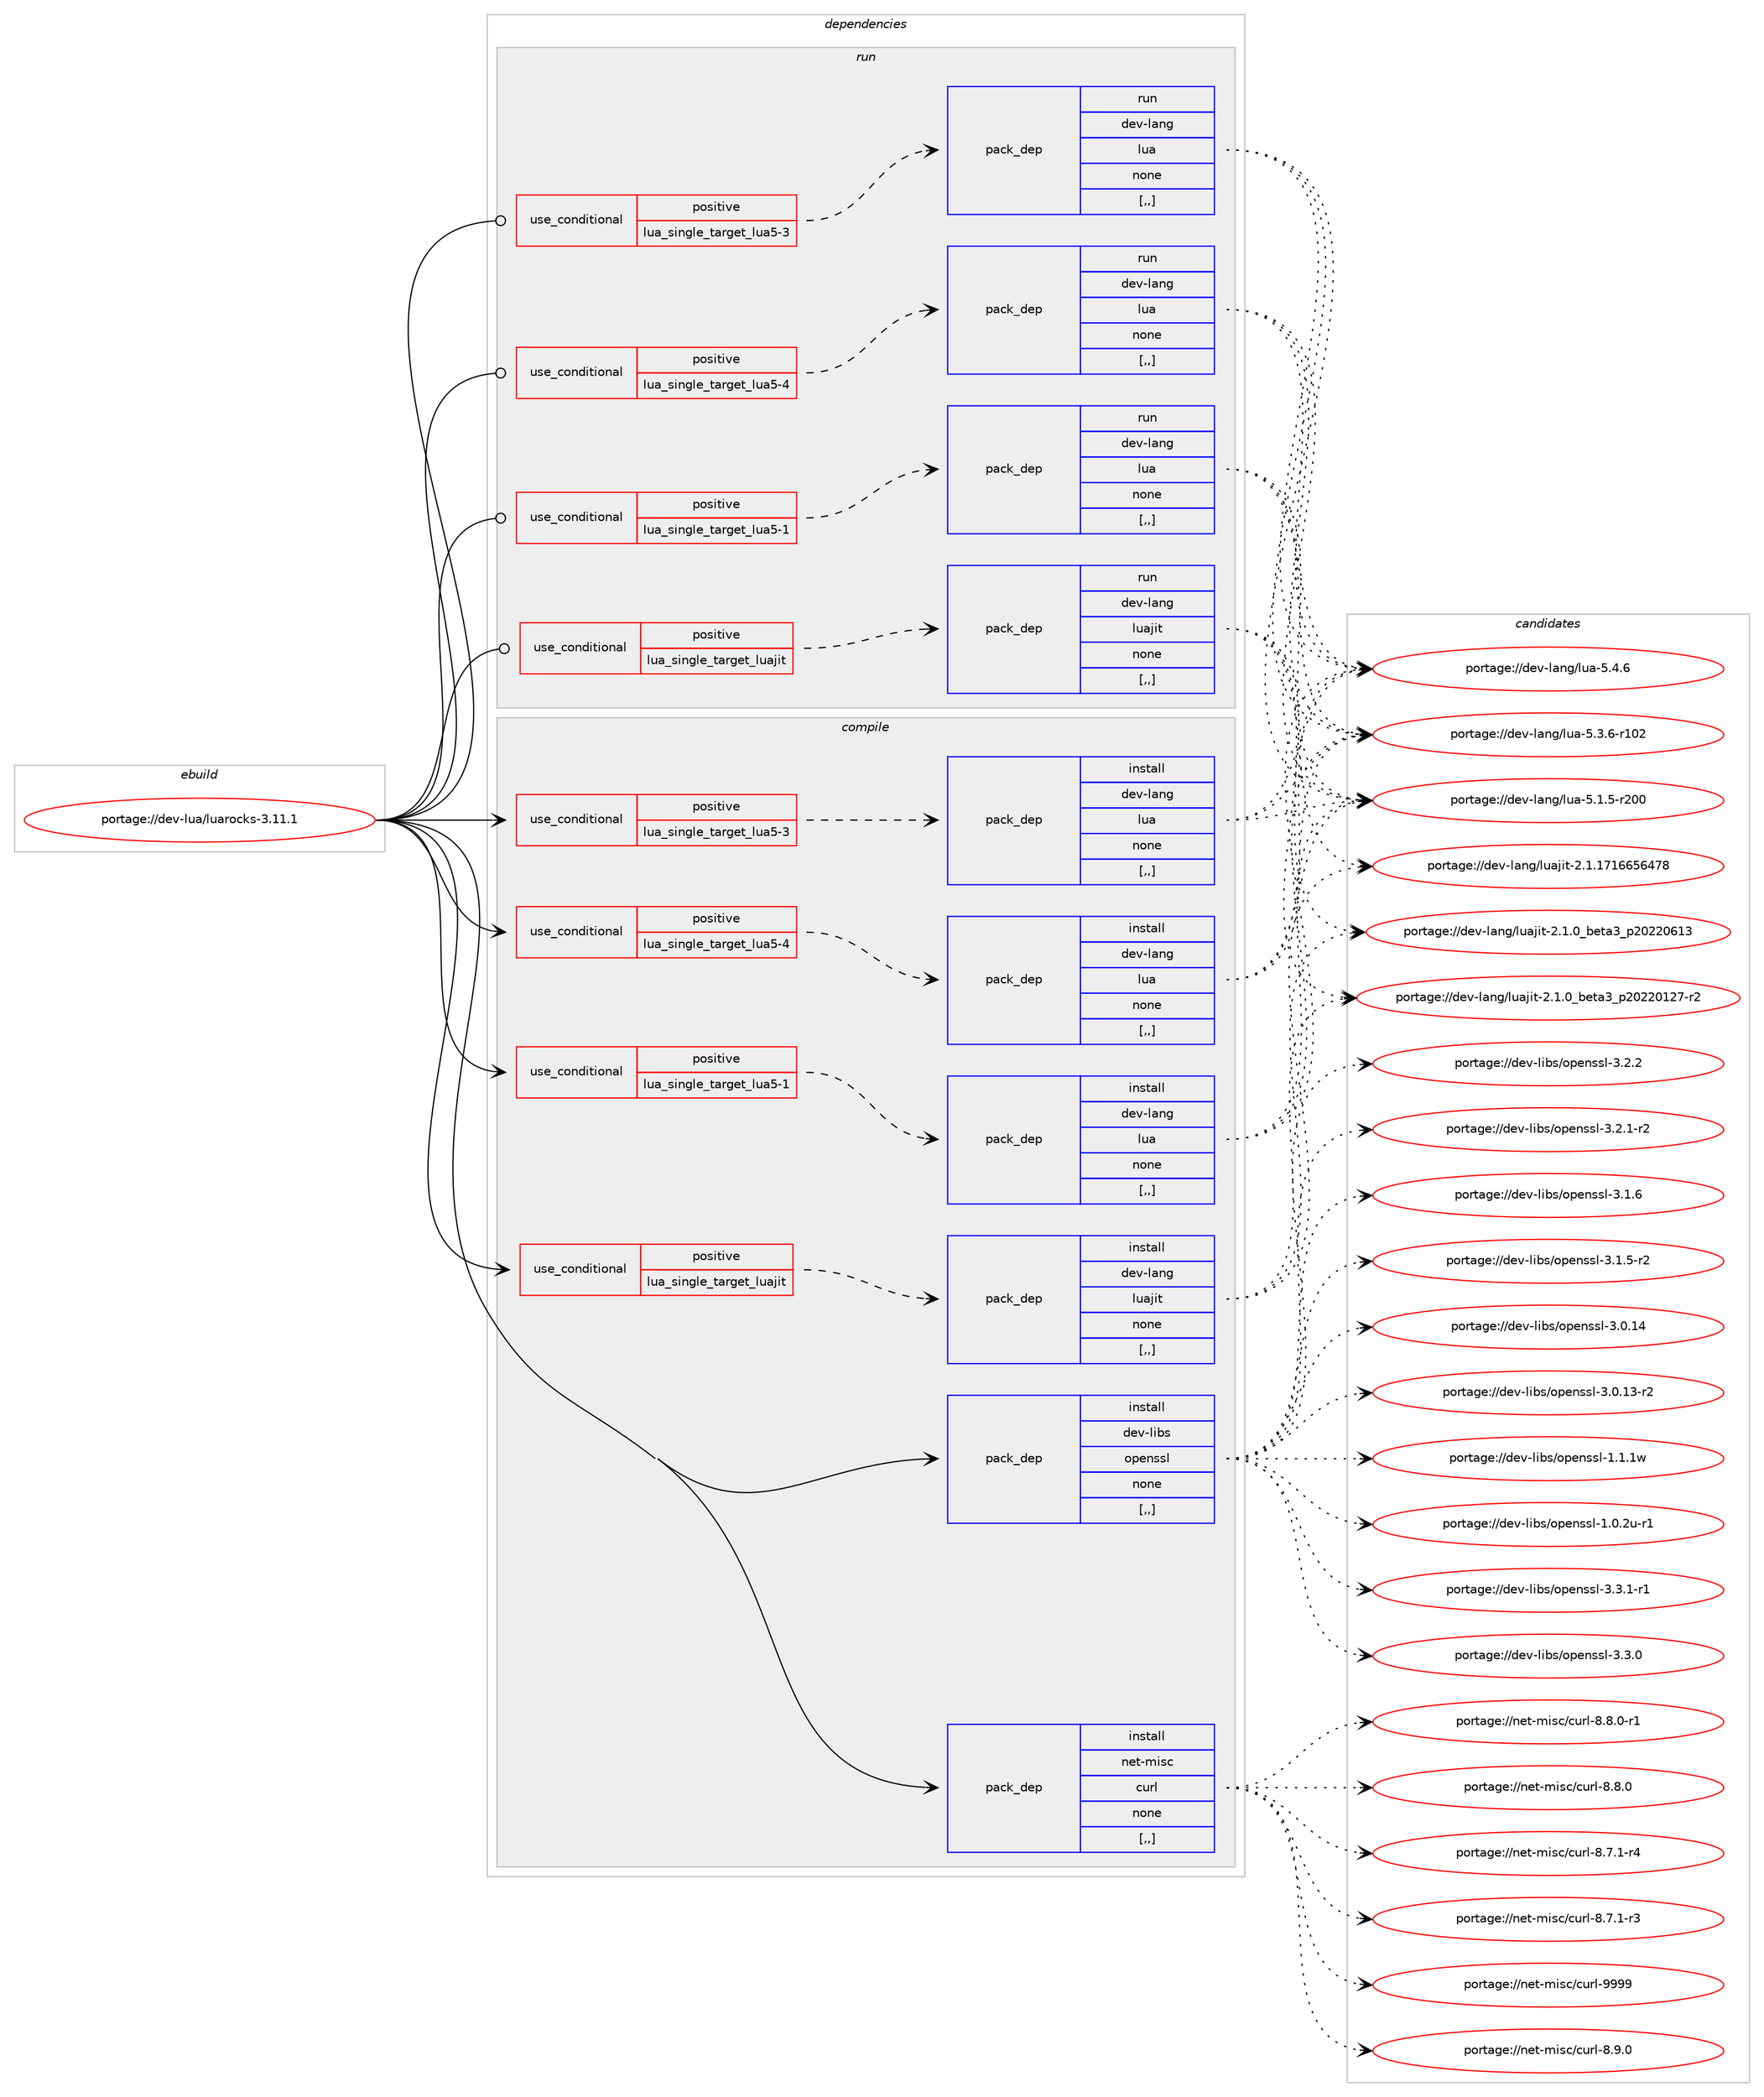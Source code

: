digraph prolog {

# *************
# Graph options
# *************

newrank=true;
concentrate=true;
compound=true;
graph [rankdir=LR,fontname=Helvetica,fontsize=10,ranksep=1.5];#, ranksep=2.5, nodesep=0.2];
edge  [arrowhead=vee];
node  [fontname=Helvetica,fontsize=10];

# **********
# The ebuild
# **********

subgraph cluster_leftcol {
color=gray;
label=<<i>ebuild</i>>;
id [label="portage://dev-lua/luarocks-3.11.1", color=red, width=4, href="../dev-lua/luarocks-3.11.1.svg"];
}

# ****************
# The dependencies
# ****************

subgraph cluster_midcol {
color=gray;
label=<<i>dependencies</i>>;
subgraph cluster_compile {
fillcolor="#eeeeee";
style=filled;
label=<<i>compile</i>>;
subgraph cond29147 {
dependency116828 [label=<<TABLE BORDER="0" CELLBORDER="1" CELLSPACING="0" CELLPADDING="4"><TR><TD ROWSPAN="3" CELLPADDING="10">use_conditional</TD></TR><TR><TD>positive</TD></TR><TR><TD>lua_single_target_lua5-1</TD></TR></TABLE>>, shape=none, color=red];
subgraph pack86482 {
dependency116829 [label=<<TABLE BORDER="0" CELLBORDER="1" CELLSPACING="0" CELLPADDING="4" WIDTH="220"><TR><TD ROWSPAN="6" CELLPADDING="30">pack_dep</TD></TR><TR><TD WIDTH="110">install</TD></TR><TR><TD>dev-lang</TD></TR><TR><TD>lua</TD></TR><TR><TD>none</TD></TR><TR><TD>[,,]</TD></TR></TABLE>>, shape=none, color=blue];
}
dependency116828:e -> dependency116829:w [weight=20,style="dashed",arrowhead="vee"];
}
id:e -> dependency116828:w [weight=20,style="solid",arrowhead="vee"];
subgraph cond29148 {
dependency116830 [label=<<TABLE BORDER="0" CELLBORDER="1" CELLSPACING="0" CELLPADDING="4"><TR><TD ROWSPAN="3" CELLPADDING="10">use_conditional</TD></TR><TR><TD>positive</TD></TR><TR><TD>lua_single_target_lua5-3</TD></TR></TABLE>>, shape=none, color=red];
subgraph pack86483 {
dependency116831 [label=<<TABLE BORDER="0" CELLBORDER="1" CELLSPACING="0" CELLPADDING="4" WIDTH="220"><TR><TD ROWSPAN="6" CELLPADDING="30">pack_dep</TD></TR><TR><TD WIDTH="110">install</TD></TR><TR><TD>dev-lang</TD></TR><TR><TD>lua</TD></TR><TR><TD>none</TD></TR><TR><TD>[,,]</TD></TR></TABLE>>, shape=none, color=blue];
}
dependency116830:e -> dependency116831:w [weight=20,style="dashed",arrowhead="vee"];
}
id:e -> dependency116830:w [weight=20,style="solid",arrowhead="vee"];
subgraph cond29149 {
dependency116832 [label=<<TABLE BORDER="0" CELLBORDER="1" CELLSPACING="0" CELLPADDING="4"><TR><TD ROWSPAN="3" CELLPADDING="10">use_conditional</TD></TR><TR><TD>positive</TD></TR><TR><TD>lua_single_target_lua5-4</TD></TR></TABLE>>, shape=none, color=red];
subgraph pack86484 {
dependency116833 [label=<<TABLE BORDER="0" CELLBORDER="1" CELLSPACING="0" CELLPADDING="4" WIDTH="220"><TR><TD ROWSPAN="6" CELLPADDING="30">pack_dep</TD></TR><TR><TD WIDTH="110">install</TD></TR><TR><TD>dev-lang</TD></TR><TR><TD>lua</TD></TR><TR><TD>none</TD></TR><TR><TD>[,,]</TD></TR></TABLE>>, shape=none, color=blue];
}
dependency116832:e -> dependency116833:w [weight=20,style="dashed",arrowhead="vee"];
}
id:e -> dependency116832:w [weight=20,style="solid",arrowhead="vee"];
subgraph cond29150 {
dependency116834 [label=<<TABLE BORDER="0" CELLBORDER="1" CELLSPACING="0" CELLPADDING="4"><TR><TD ROWSPAN="3" CELLPADDING="10">use_conditional</TD></TR><TR><TD>positive</TD></TR><TR><TD>lua_single_target_luajit</TD></TR></TABLE>>, shape=none, color=red];
subgraph pack86485 {
dependency116835 [label=<<TABLE BORDER="0" CELLBORDER="1" CELLSPACING="0" CELLPADDING="4" WIDTH="220"><TR><TD ROWSPAN="6" CELLPADDING="30">pack_dep</TD></TR><TR><TD WIDTH="110">install</TD></TR><TR><TD>dev-lang</TD></TR><TR><TD>luajit</TD></TR><TR><TD>none</TD></TR><TR><TD>[,,]</TD></TR></TABLE>>, shape=none, color=blue];
}
dependency116834:e -> dependency116835:w [weight=20,style="dashed",arrowhead="vee"];
}
id:e -> dependency116834:w [weight=20,style="solid",arrowhead="vee"];
subgraph pack86486 {
dependency116836 [label=<<TABLE BORDER="0" CELLBORDER="1" CELLSPACING="0" CELLPADDING="4" WIDTH="220"><TR><TD ROWSPAN="6" CELLPADDING="30">pack_dep</TD></TR><TR><TD WIDTH="110">install</TD></TR><TR><TD>dev-libs</TD></TR><TR><TD>openssl</TD></TR><TR><TD>none</TD></TR><TR><TD>[,,]</TD></TR></TABLE>>, shape=none, color=blue];
}
id:e -> dependency116836:w [weight=20,style="solid",arrowhead="vee"];
subgraph pack86487 {
dependency116837 [label=<<TABLE BORDER="0" CELLBORDER="1" CELLSPACING="0" CELLPADDING="4" WIDTH="220"><TR><TD ROWSPAN="6" CELLPADDING="30">pack_dep</TD></TR><TR><TD WIDTH="110">install</TD></TR><TR><TD>net-misc</TD></TR><TR><TD>curl</TD></TR><TR><TD>none</TD></TR><TR><TD>[,,]</TD></TR></TABLE>>, shape=none, color=blue];
}
id:e -> dependency116837:w [weight=20,style="solid",arrowhead="vee"];
}
subgraph cluster_compileandrun {
fillcolor="#eeeeee";
style=filled;
label=<<i>compile and run</i>>;
}
subgraph cluster_run {
fillcolor="#eeeeee";
style=filled;
label=<<i>run</i>>;
subgraph cond29151 {
dependency116838 [label=<<TABLE BORDER="0" CELLBORDER="1" CELLSPACING="0" CELLPADDING="4"><TR><TD ROWSPAN="3" CELLPADDING="10">use_conditional</TD></TR><TR><TD>positive</TD></TR><TR><TD>lua_single_target_lua5-1</TD></TR></TABLE>>, shape=none, color=red];
subgraph pack86488 {
dependency116839 [label=<<TABLE BORDER="0" CELLBORDER="1" CELLSPACING="0" CELLPADDING="4" WIDTH="220"><TR><TD ROWSPAN="6" CELLPADDING="30">pack_dep</TD></TR><TR><TD WIDTH="110">run</TD></TR><TR><TD>dev-lang</TD></TR><TR><TD>lua</TD></TR><TR><TD>none</TD></TR><TR><TD>[,,]</TD></TR></TABLE>>, shape=none, color=blue];
}
dependency116838:e -> dependency116839:w [weight=20,style="dashed",arrowhead="vee"];
}
id:e -> dependency116838:w [weight=20,style="solid",arrowhead="odot"];
subgraph cond29152 {
dependency116840 [label=<<TABLE BORDER="0" CELLBORDER="1" CELLSPACING="0" CELLPADDING="4"><TR><TD ROWSPAN="3" CELLPADDING="10">use_conditional</TD></TR><TR><TD>positive</TD></TR><TR><TD>lua_single_target_lua5-3</TD></TR></TABLE>>, shape=none, color=red];
subgraph pack86489 {
dependency116841 [label=<<TABLE BORDER="0" CELLBORDER="1" CELLSPACING="0" CELLPADDING="4" WIDTH="220"><TR><TD ROWSPAN="6" CELLPADDING="30">pack_dep</TD></TR><TR><TD WIDTH="110">run</TD></TR><TR><TD>dev-lang</TD></TR><TR><TD>lua</TD></TR><TR><TD>none</TD></TR><TR><TD>[,,]</TD></TR></TABLE>>, shape=none, color=blue];
}
dependency116840:e -> dependency116841:w [weight=20,style="dashed",arrowhead="vee"];
}
id:e -> dependency116840:w [weight=20,style="solid",arrowhead="odot"];
subgraph cond29153 {
dependency116842 [label=<<TABLE BORDER="0" CELLBORDER="1" CELLSPACING="0" CELLPADDING="4"><TR><TD ROWSPAN="3" CELLPADDING="10">use_conditional</TD></TR><TR><TD>positive</TD></TR><TR><TD>lua_single_target_lua5-4</TD></TR></TABLE>>, shape=none, color=red];
subgraph pack86490 {
dependency116843 [label=<<TABLE BORDER="0" CELLBORDER="1" CELLSPACING="0" CELLPADDING="4" WIDTH="220"><TR><TD ROWSPAN="6" CELLPADDING="30">pack_dep</TD></TR><TR><TD WIDTH="110">run</TD></TR><TR><TD>dev-lang</TD></TR><TR><TD>lua</TD></TR><TR><TD>none</TD></TR><TR><TD>[,,]</TD></TR></TABLE>>, shape=none, color=blue];
}
dependency116842:e -> dependency116843:w [weight=20,style="dashed",arrowhead="vee"];
}
id:e -> dependency116842:w [weight=20,style="solid",arrowhead="odot"];
subgraph cond29154 {
dependency116844 [label=<<TABLE BORDER="0" CELLBORDER="1" CELLSPACING="0" CELLPADDING="4"><TR><TD ROWSPAN="3" CELLPADDING="10">use_conditional</TD></TR><TR><TD>positive</TD></TR><TR><TD>lua_single_target_luajit</TD></TR></TABLE>>, shape=none, color=red];
subgraph pack86491 {
dependency116845 [label=<<TABLE BORDER="0" CELLBORDER="1" CELLSPACING="0" CELLPADDING="4" WIDTH="220"><TR><TD ROWSPAN="6" CELLPADDING="30">pack_dep</TD></TR><TR><TD WIDTH="110">run</TD></TR><TR><TD>dev-lang</TD></TR><TR><TD>luajit</TD></TR><TR><TD>none</TD></TR><TR><TD>[,,]</TD></TR></TABLE>>, shape=none, color=blue];
}
dependency116844:e -> dependency116845:w [weight=20,style="dashed",arrowhead="vee"];
}
id:e -> dependency116844:w [weight=20,style="solid",arrowhead="odot"];
}
}

# **************
# The candidates
# **************

subgraph cluster_choices {
rank=same;
color=gray;
label=<<i>candidates</i>>;

subgraph choice86482 {
color=black;
nodesep=1;
choice10010111845108971101034710811797455346524654 [label="portage://dev-lang/lua-5.4.6", color=red, width=4,href="../dev-lang/lua-5.4.6.svg"];
choice1001011184510897110103471081179745534651465445114494850 [label="portage://dev-lang/lua-5.3.6-r102", color=red, width=4,href="../dev-lang/lua-5.3.6-r102.svg"];
choice1001011184510897110103471081179745534649465345114504848 [label="portage://dev-lang/lua-5.1.5-r200", color=red, width=4,href="../dev-lang/lua-5.1.5-r200.svg"];
dependency116829:e -> choice10010111845108971101034710811797455346524654:w [style=dotted,weight="100"];
dependency116829:e -> choice1001011184510897110103471081179745534651465445114494850:w [style=dotted,weight="100"];
dependency116829:e -> choice1001011184510897110103471081179745534649465345114504848:w [style=dotted,weight="100"];
}
subgraph choice86483 {
color=black;
nodesep=1;
choice10010111845108971101034710811797455346524654 [label="portage://dev-lang/lua-5.4.6", color=red, width=4,href="../dev-lang/lua-5.4.6.svg"];
choice1001011184510897110103471081179745534651465445114494850 [label="portage://dev-lang/lua-5.3.6-r102", color=red, width=4,href="../dev-lang/lua-5.3.6-r102.svg"];
choice1001011184510897110103471081179745534649465345114504848 [label="portage://dev-lang/lua-5.1.5-r200", color=red, width=4,href="../dev-lang/lua-5.1.5-r200.svg"];
dependency116831:e -> choice10010111845108971101034710811797455346524654:w [style=dotted,weight="100"];
dependency116831:e -> choice1001011184510897110103471081179745534651465445114494850:w [style=dotted,weight="100"];
dependency116831:e -> choice1001011184510897110103471081179745534649465345114504848:w [style=dotted,weight="100"];
}
subgraph choice86484 {
color=black;
nodesep=1;
choice10010111845108971101034710811797455346524654 [label="portage://dev-lang/lua-5.4.6", color=red, width=4,href="../dev-lang/lua-5.4.6.svg"];
choice1001011184510897110103471081179745534651465445114494850 [label="portage://dev-lang/lua-5.3.6-r102", color=red, width=4,href="../dev-lang/lua-5.3.6-r102.svg"];
choice1001011184510897110103471081179745534649465345114504848 [label="portage://dev-lang/lua-5.1.5-r200", color=red, width=4,href="../dev-lang/lua-5.1.5-r200.svg"];
dependency116833:e -> choice10010111845108971101034710811797455346524654:w [style=dotted,weight="100"];
dependency116833:e -> choice1001011184510897110103471081179745534651465445114494850:w [style=dotted,weight="100"];
dependency116833:e -> choice1001011184510897110103471081179745534649465345114504848:w [style=dotted,weight="100"];
}
subgraph choice86485 {
color=black;
nodesep=1;
choice10010111845108971101034710811797106105116455046494649554954545354525556 [label="portage://dev-lang/luajit-2.1.1716656478", color=red, width=4,href="../dev-lang/luajit-2.1.1716656478.svg"];
choice1001011184510897110103471081179710610511645504649464895981011169751951125048505048544951 [label="portage://dev-lang/luajit-2.1.0_beta3_p20220613", color=red, width=4,href="../dev-lang/luajit-2.1.0_beta3_p20220613.svg"];
choice10010111845108971101034710811797106105116455046494648959810111697519511250485050484950554511450 [label="portage://dev-lang/luajit-2.1.0_beta3_p20220127-r2", color=red, width=4,href="../dev-lang/luajit-2.1.0_beta3_p20220127-r2.svg"];
dependency116835:e -> choice10010111845108971101034710811797106105116455046494649554954545354525556:w [style=dotted,weight="100"];
dependency116835:e -> choice1001011184510897110103471081179710610511645504649464895981011169751951125048505048544951:w [style=dotted,weight="100"];
dependency116835:e -> choice10010111845108971101034710811797106105116455046494648959810111697519511250485050484950554511450:w [style=dotted,weight="100"];
}
subgraph choice86486 {
color=black;
nodesep=1;
choice1001011184510810598115471111121011101151151084551465146494511449 [label="portage://dev-libs/openssl-3.3.1-r1", color=red, width=4,href="../dev-libs/openssl-3.3.1-r1.svg"];
choice100101118451081059811547111112101110115115108455146514648 [label="portage://dev-libs/openssl-3.3.0", color=red, width=4,href="../dev-libs/openssl-3.3.0.svg"];
choice100101118451081059811547111112101110115115108455146504650 [label="portage://dev-libs/openssl-3.2.2", color=red, width=4,href="../dev-libs/openssl-3.2.2.svg"];
choice1001011184510810598115471111121011101151151084551465046494511450 [label="portage://dev-libs/openssl-3.2.1-r2", color=red, width=4,href="../dev-libs/openssl-3.2.1-r2.svg"];
choice100101118451081059811547111112101110115115108455146494654 [label="portage://dev-libs/openssl-3.1.6", color=red, width=4,href="../dev-libs/openssl-3.1.6.svg"];
choice1001011184510810598115471111121011101151151084551464946534511450 [label="portage://dev-libs/openssl-3.1.5-r2", color=red, width=4,href="../dev-libs/openssl-3.1.5-r2.svg"];
choice10010111845108105981154711111210111011511510845514648464952 [label="portage://dev-libs/openssl-3.0.14", color=red, width=4,href="../dev-libs/openssl-3.0.14.svg"];
choice100101118451081059811547111112101110115115108455146484649514511450 [label="portage://dev-libs/openssl-3.0.13-r2", color=red, width=4,href="../dev-libs/openssl-3.0.13-r2.svg"];
choice100101118451081059811547111112101110115115108454946494649119 [label="portage://dev-libs/openssl-1.1.1w", color=red, width=4,href="../dev-libs/openssl-1.1.1w.svg"];
choice1001011184510810598115471111121011101151151084549464846501174511449 [label="portage://dev-libs/openssl-1.0.2u-r1", color=red, width=4,href="../dev-libs/openssl-1.0.2u-r1.svg"];
dependency116836:e -> choice1001011184510810598115471111121011101151151084551465146494511449:w [style=dotted,weight="100"];
dependency116836:e -> choice100101118451081059811547111112101110115115108455146514648:w [style=dotted,weight="100"];
dependency116836:e -> choice100101118451081059811547111112101110115115108455146504650:w [style=dotted,weight="100"];
dependency116836:e -> choice1001011184510810598115471111121011101151151084551465046494511450:w [style=dotted,weight="100"];
dependency116836:e -> choice100101118451081059811547111112101110115115108455146494654:w [style=dotted,weight="100"];
dependency116836:e -> choice1001011184510810598115471111121011101151151084551464946534511450:w [style=dotted,weight="100"];
dependency116836:e -> choice10010111845108105981154711111210111011511510845514648464952:w [style=dotted,weight="100"];
dependency116836:e -> choice100101118451081059811547111112101110115115108455146484649514511450:w [style=dotted,weight="100"];
dependency116836:e -> choice100101118451081059811547111112101110115115108454946494649119:w [style=dotted,weight="100"];
dependency116836:e -> choice1001011184510810598115471111121011101151151084549464846501174511449:w [style=dotted,weight="100"];
}
subgraph choice86487 {
color=black;
nodesep=1;
choice110101116451091051159947991171141084557575757 [label="portage://net-misc/curl-9999", color=red, width=4,href="../net-misc/curl-9999.svg"];
choice11010111645109105115994799117114108455646574648 [label="portage://net-misc/curl-8.9.0", color=red, width=4,href="../net-misc/curl-8.9.0.svg"];
choice110101116451091051159947991171141084556465646484511449 [label="portage://net-misc/curl-8.8.0-r1", color=red, width=4,href="../net-misc/curl-8.8.0-r1.svg"];
choice11010111645109105115994799117114108455646564648 [label="portage://net-misc/curl-8.8.0", color=red, width=4,href="../net-misc/curl-8.8.0.svg"];
choice110101116451091051159947991171141084556465546494511452 [label="portage://net-misc/curl-8.7.1-r4", color=red, width=4,href="../net-misc/curl-8.7.1-r4.svg"];
choice110101116451091051159947991171141084556465546494511451 [label="portage://net-misc/curl-8.7.1-r3", color=red, width=4,href="../net-misc/curl-8.7.1-r3.svg"];
dependency116837:e -> choice110101116451091051159947991171141084557575757:w [style=dotted,weight="100"];
dependency116837:e -> choice11010111645109105115994799117114108455646574648:w [style=dotted,weight="100"];
dependency116837:e -> choice110101116451091051159947991171141084556465646484511449:w [style=dotted,weight="100"];
dependency116837:e -> choice11010111645109105115994799117114108455646564648:w [style=dotted,weight="100"];
dependency116837:e -> choice110101116451091051159947991171141084556465546494511452:w [style=dotted,weight="100"];
dependency116837:e -> choice110101116451091051159947991171141084556465546494511451:w [style=dotted,weight="100"];
}
subgraph choice86488 {
color=black;
nodesep=1;
choice10010111845108971101034710811797455346524654 [label="portage://dev-lang/lua-5.4.6", color=red, width=4,href="../dev-lang/lua-5.4.6.svg"];
choice1001011184510897110103471081179745534651465445114494850 [label="portage://dev-lang/lua-5.3.6-r102", color=red, width=4,href="../dev-lang/lua-5.3.6-r102.svg"];
choice1001011184510897110103471081179745534649465345114504848 [label="portage://dev-lang/lua-5.1.5-r200", color=red, width=4,href="../dev-lang/lua-5.1.5-r200.svg"];
dependency116839:e -> choice10010111845108971101034710811797455346524654:w [style=dotted,weight="100"];
dependency116839:e -> choice1001011184510897110103471081179745534651465445114494850:w [style=dotted,weight="100"];
dependency116839:e -> choice1001011184510897110103471081179745534649465345114504848:w [style=dotted,weight="100"];
}
subgraph choice86489 {
color=black;
nodesep=1;
choice10010111845108971101034710811797455346524654 [label="portage://dev-lang/lua-5.4.6", color=red, width=4,href="../dev-lang/lua-5.4.6.svg"];
choice1001011184510897110103471081179745534651465445114494850 [label="portage://dev-lang/lua-5.3.6-r102", color=red, width=4,href="../dev-lang/lua-5.3.6-r102.svg"];
choice1001011184510897110103471081179745534649465345114504848 [label="portage://dev-lang/lua-5.1.5-r200", color=red, width=4,href="../dev-lang/lua-5.1.5-r200.svg"];
dependency116841:e -> choice10010111845108971101034710811797455346524654:w [style=dotted,weight="100"];
dependency116841:e -> choice1001011184510897110103471081179745534651465445114494850:w [style=dotted,weight="100"];
dependency116841:e -> choice1001011184510897110103471081179745534649465345114504848:w [style=dotted,weight="100"];
}
subgraph choice86490 {
color=black;
nodesep=1;
choice10010111845108971101034710811797455346524654 [label="portage://dev-lang/lua-5.4.6", color=red, width=4,href="../dev-lang/lua-5.4.6.svg"];
choice1001011184510897110103471081179745534651465445114494850 [label="portage://dev-lang/lua-5.3.6-r102", color=red, width=4,href="../dev-lang/lua-5.3.6-r102.svg"];
choice1001011184510897110103471081179745534649465345114504848 [label="portage://dev-lang/lua-5.1.5-r200", color=red, width=4,href="../dev-lang/lua-5.1.5-r200.svg"];
dependency116843:e -> choice10010111845108971101034710811797455346524654:w [style=dotted,weight="100"];
dependency116843:e -> choice1001011184510897110103471081179745534651465445114494850:w [style=dotted,weight="100"];
dependency116843:e -> choice1001011184510897110103471081179745534649465345114504848:w [style=dotted,weight="100"];
}
subgraph choice86491 {
color=black;
nodesep=1;
choice10010111845108971101034710811797106105116455046494649554954545354525556 [label="portage://dev-lang/luajit-2.1.1716656478", color=red, width=4,href="../dev-lang/luajit-2.1.1716656478.svg"];
choice1001011184510897110103471081179710610511645504649464895981011169751951125048505048544951 [label="portage://dev-lang/luajit-2.1.0_beta3_p20220613", color=red, width=4,href="../dev-lang/luajit-2.1.0_beta3_p20220613.svg"];
choice10010111845108971101034710811797106105116455046494648959810111697519511250485050484950554511450 [label="portage://dev-lang/luajit-2.1.0_beta3_p20220127-r2", color=red, width=4,href="../dev-lang/luajit-2.1.0_beta3_p20220127-r2.svg"];
dependency116845:e -> choice10010111845108971101034710811797106105116455046494649554954545354525556:w [style=dotted,weight="100"];
dependency116845:e -> choice1001011184510897110103471081179710610511645504649464895981011169751951125048505048544951:w [style=dotted,weight="100"];
dependency116845:e -> choice10010111845108971101034710811797106105116455046494648959810111697519511250485050484950554511450:w [style=dotted,weight="100"];
}
}

}

